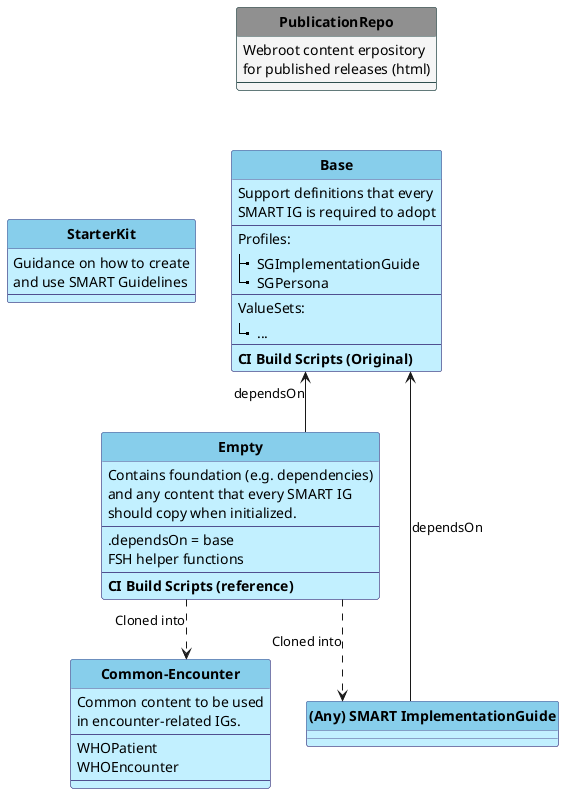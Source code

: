 @startuml
skinparam linetype ortho
'skinparam linetype polyline
hide circle
hide stereotype

'!pragma layout smetana

skinparam class<<MD>> {
 BorderColor DarkSlateGray
 BackgroundColor WhiteSmoke
 HeaderBackgroundColor #909090
}

skinparam class<<TM>> {
 BorderColor #505090
 BackgroundColor APPLICATION
 HeaderBackgroundColor SkyBlue
}

    ' class "**Commons**" as C<<TM>> {
    '     Common approved content that can 
    '     be used in any other SMART IG 
    '     --
    '     PersonaValueSet
    '     PersonaXX
    '     --
    ' }

    class "**Base**" as Base<<TM>> {
        Support definitions that every
        SMART IG is required to adopt  
        --
        Profiles:
        |_  SGImplementationGuide
        |_  SGPersona
        --
        ValueSets:
        |_  ...
        --
        **CI Build Scripts (Original)**
    }


    class "**Common-Encounter**" as CE<<TM>> {
        Common content to be used
        in encounter-related IGs.
        --
        WHOPatient 
        WHOEncounter 
        --
    }




    class "**Empty**" as E<<TM>> {
        Contains foundation (e.g. dependencies) 
        and any content that every SMART IG
        should copy when initialized.
        --
        .dependsOn = base
        FSH helper functions
        --
        **CI Build Scripts (reference)**
    }


    class "**StarterKit**" as SK<<TM>> {
      Guidance on how to create 
      and use SMART Guidelines
      --
    }

    class "**(Any) SMART ImplementationGuide**" as IG<<TM>> {
    }



    class "**PublicationRepo**" as Pub<<MD>> {
      Webroot content erpository
      for published releases (html)
      --
    }


' We con't want IGs to define on StarterKit
' Common contains instances of SGPersona

'C -u-> Core 
IG -u-> Base: "dependsOn"
E  -u-> Base: "dependsOn"
E  .d.> IG: "Cloned into"
E  .d.> CE: "Cloned into"
SK  -r[hidden]-> Base : "                "
Pub -d[hidden]-> Base : "                "



@enduml